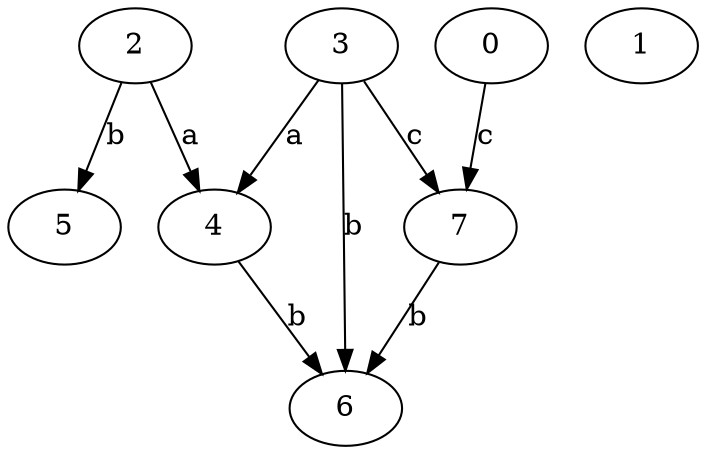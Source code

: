 strict digraph  {
2;
3;
4;
5;
6;
0;
7;
1;
2 -> 4  [label=a];
2 -> 5  [label=b];
3 -> 4  [label=a];
3 -> 6  [label=b];
3 -> 7  [label=c];
4 -> 6  [label=b];
0 -> 7  [label=c];
7 -> 6  [label=b];
}
